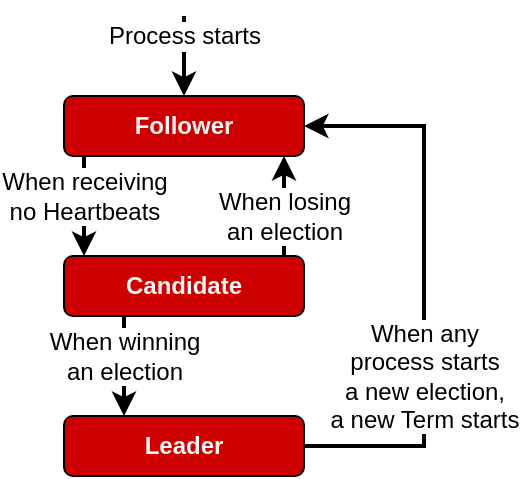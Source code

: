 <mxfile version="14.5.1" type="device"><diagram id="8f1XC5NwYCoU1D780OFK" name="Page-1"><mxGraphModel dx="2062" dy="1052" grid="1" gridSize="10" guides="1" tooltips="1" connect="1" arrows="1" fold="1" page="1" pageScale="1" pageWidth="827" pageHeight="1169" math="0" shadow="0"><root><mxCell id="0"/><mxCell id="1" parent="0"/><mxCell id="LoT6eF3XHQxAr6RZaVih-5" value="When receiving&lt;br style=&quot;font-size: 12px;&quot;&gt;no Heartbeats" style="edgeStyle=orthogonalEdgeStyle;rounded=0;orthogonalLoop=1;jettySize=auto;html=1;fontSize=12;strokeWidth=2;" edge="1" parent="1"><mxGeometry x="-0.2" relative="1" as="geometry"><mxPoint x="130" y="140" as="sourcePoint"/><mxPoint x="130" y="190" as="targetPoint"/><Array as="points"><mxPoint x="130" y="190"/></Array><mxPoint as="offset"/></mxGeometry></mxCell><mxCell id="LoT6eF3XHQxAr6RZaVih-1" value="&lt;b&gt;Follower&lt;/b&gt;" style="rounded=1;whiteSpace=wrap;html=1;fillColor=#CC0000;fontColor=#F5F5F5;" vertex="1" parent="1"><mxGeometry x="120" y="110" width="120" height="30" as="geometry"/></mxCell><mxCell id="LoT6eF3XHQxAr6RZaVih-6" value="When winning&lt;br style=&quot;font-size: 12px;&quot;&gt;an election" style="edgeStyle=orthogonalEdgeStyle;rounded=0;orthogonalLoop=1;jettySize=auto;html=1;exitX=0.25;exitY=1;exitDx=0;exitDy=0;entryX=0.25;entryY=0;entryDx=0;entryDy=0;fontColor=#000000;fontSize=12;strokeWidth=2;" edge="1" parent="1" source="LoT6eF3XHQxAr6RZaVih-2" target="LoT6eF3XHQxAr6RZaVih-3"><mxGeometry x="-0.2" relative="1" as="geometry"><mxPoint as="offset"/></mxGeometry></mxCell><mxCell id="LoT6eF3XHQxAr6RZaVih-7" value="When losing&lt;br style=&quot;font-size: 12px;&quot;&gt;an election" style="edgeStyle=orthogonalEdgeStyle;rounded=0;orthogonalLoop=1;jettySize=auto;html=1;fontColor=#000000;fontSize=12;strokeWidth=2;" edge="1" parent="1"><mxGeometry x="-0.2" relative="1" as="geometry"><mxPoint x="230" y="190" as="sourcePoint"/><mxPoint x="230" y="140" as="targetPoint"/><mxPoint as="offset"/></mxGeometry></mxCell><mxCell id="LoT6eF3XHQxAr6RZaVih-2" value="&lt;b&gt;Candidate&lt;/b&gt;" style="rounded=1;whiteSpace=wrap;html=1;fillColor=#CC0000;fontColor=#F5F5F5;" vertex="1" parent="1"><mxGeometry x="120" y="190" width="120" height="30" as="geometry"/></mxCell><mxCell id="LoT6eF3XHQxAr6RZaVih-8" value="When any&lt;br&gt;process starts&lt;br&gt;a new election,&lt;br&gt;a new Term starts" style="edgeStyle=orthogonalEdgeStyle;rounded=0;orthogonalLoop=1;jettySize=auto;html=1;exitX=1;exitY=0.5;exitDx=0;exitDy=0;entryX=1;entryY=0.5;entryDx=0;entryDy=0;fontColor=#000000;fontSize=12;strokeWidth=2;" edge="1" parent="1" source="LoT6eF3XHQxAr6RZaVih-3" target="LoT6eF3XHQxAr6RZaVih-1"><mxGeometry x="-0.321" relative="1" as="geometry"><Array as="points"><mxPoint x="300" y="285"/><mxPoint x="300" y="125"/></Array><mxPoint as="offset"/></mxGeometry></mxCell><mxCell id="LoT6eF3XHQxAr6RZaVih-3" value="&lt;b&gt;Leader&lt;/b&gt;" style="rounded=1;whiteSpace=wrap;html=1;fillColor=#CC0000;fontColor=#F5F5F5;" vertex="1" parent="1"><mxGeometry x="120" y="270" width="120" height="30" as="geometry"/></mxCell><mxCell id="LoT6eF3XHQxAr6RZaVih-10" value="Process starts" style="endArrow=classic;html=1;fontSize=12;fontColor=#000000;entryX=0.5;entryY=0;entryDx=0;entryDy=0;strokeWidth=2;" edge="1" parent="1" target="LoT6eF3XHQxAr6RZaVih-1"><mxGeometry x="-0.5" width="50" height="50" relative="1" as="geometry"><mxPoint x="180" y="70" as="sourcePoint"/><mxPoint x="480" y="90" as="targetPoint"/><mxPoint as="offset"/></mxGeometry></mxCell></root></mxGraphModel></diagram></mxfile>